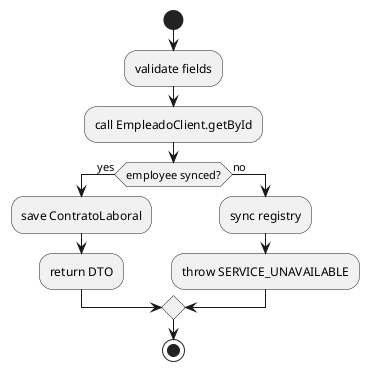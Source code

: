 @startuml
start
:validate fields;
:call EmpleadoClient.getById;
if (employee synced?) then (yes)
  :save ContratoLaboral;
  :return DTO;
else (no)
  :sync registry;
  :throw SERVICE_UNAVAILABLE;
endif
stop
@enduml
